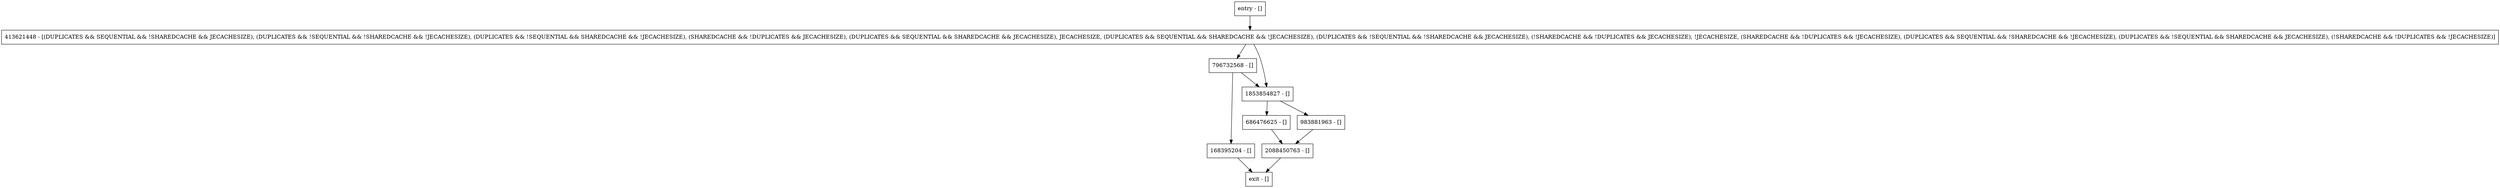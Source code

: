 digraph <init> {
node [shape=record];
entry [label="entry - []"];
exit [label="exit - []"];
413621448 [label="413621448 - [(DUPLICATES && SEQUENTIAL && !SHAREDCACHE && JECACHESIZE), (DUPLICATES && !SEQUENTIAL && !SHAREDCACHE && !JECACHESIZE), (DUPLICATES && !SEQUENTIAL && SHAREDCACHE && !JECACHESIZE), (SHAREDCACHE && !DUPLICATES && JECACHESIZE), (DUPLICATES && SEQUENTIAL && SHAREDCACHE && JECACHESIZE), JECACHESIZE, (DUPLICATES && SEQUENTIAL && SHAREDCACHE && !JECACHESIZE), (DUPLICATES && !SEQUENTIAL && !SHAREDCACHE && JECACHESIZE), (!SHAREDCACHE && !DUPLICATES && JECACHESIZE), !JECACHESIZE, (SHAREDCACHE && !DUPLICATES && !JECACHESIZE), (DUPLICATES && SEQUENTIAL && !SHAREDCACHE && !JECACHESIZE), (DUPLICATES && !SEQUENTIAL && SHAREDCACHE && JECACHESIZE), (!SHAREDCACHE && !DUPLICATES && !JECACHESIZE)]"];
168395204 [label="168395204 - []"];
686476625 [label="686476625 - []"];
2088450763 [label="2088450763 - []"];
796732568 [label="796732568 - []"];
1853854827 [label="1853854827 - []"];
983881963 [label="983881963 - []"];
entry;
exit;
entry -> 413621448;
413621448 -> 796732568;
413621448 -> 1853854827;
168395204 -> exit;
686476625 -> 2088450763;
2088450763 -> exit;
796732568 -> 168395204;
796732568 -> 1853854827;
1853854827 -> 686476625;
1853854827 -> 983881963;
983881963 -> 2088450763;
}
